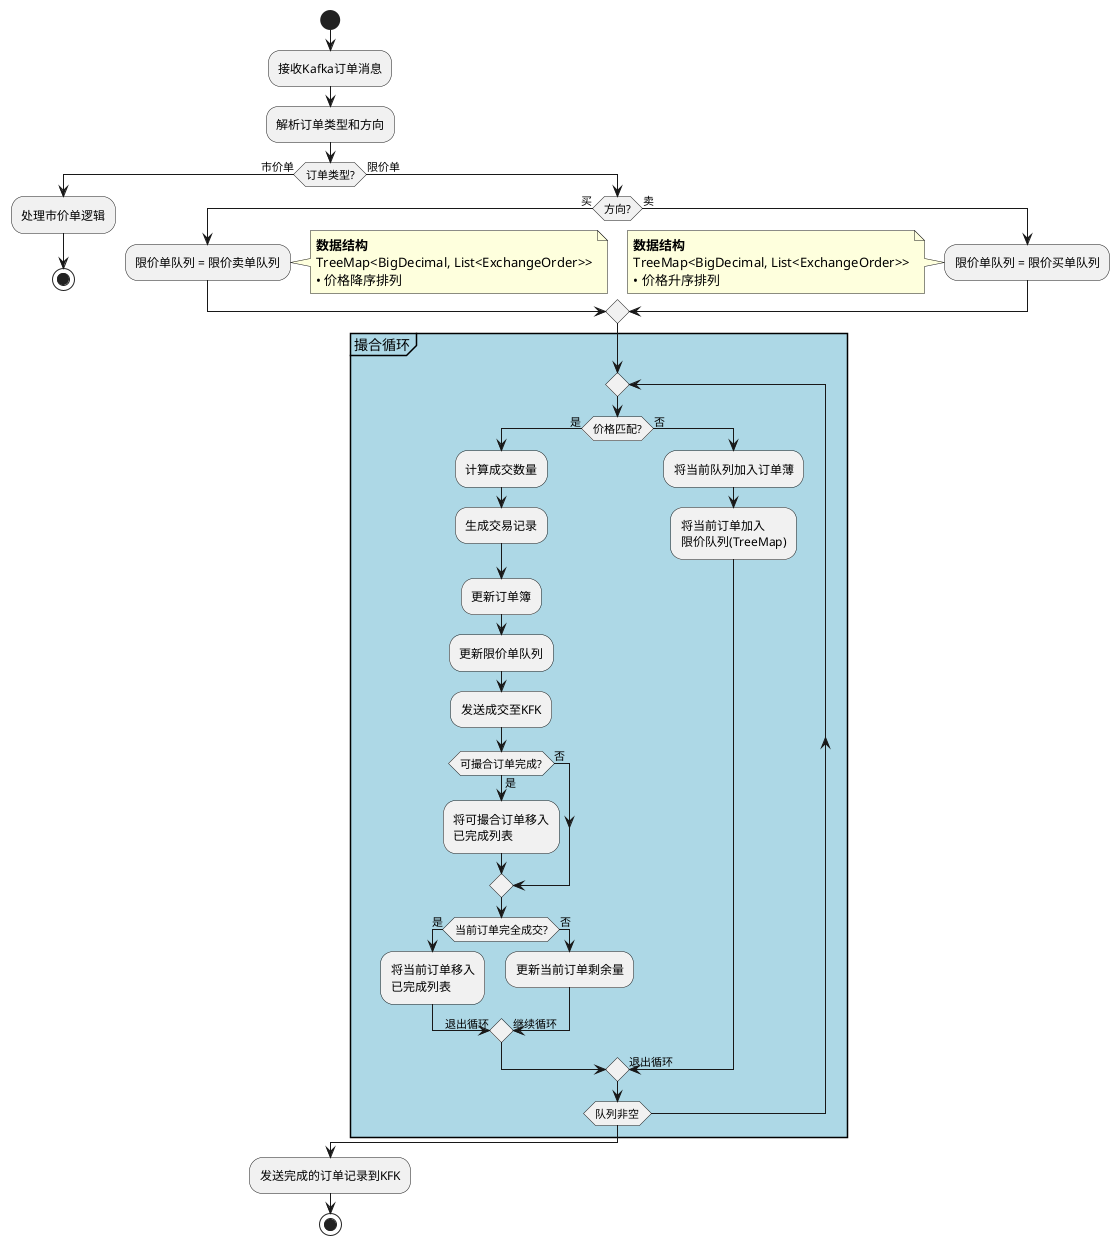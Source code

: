 @startuml 限价单撮合流程（含订单簿管理）

start
:接收Kafka订单消息;
:解析订单类型和方向;

if (订单类型?) then (市价单)
    :处理市价单逻辑;
    stop
else (限价单)
    if (方向?) then (买)
        :限价单队列 = 限价卖单队列;
        note right: **数据结构**\nTreeMap<BigDecimal, List<ExchangeOrder>>\n• 价格降序排列
    else (卖)
        :限价单队列 = 限价买单队列;
        note left: **数据结构**\nTreeMap<BigDecimal, List<ExchangeOrder>>\n• 价格升序排列
    endif

    partition 撮合循环 #LightBlue {
        repeat
            if (价格匹配?) then (是)
                :计算成交数量;
                :生成交易记录;
                :更新订单簿;
                :更新限价单队列;
                :发送成交至KFK;

                if (可撮合订单完成?) then (是)
                    :将可撮合订单移入\n已完成列表;
                else(否)
                endif

                if (当前订单完全成交?) then (是)
                    :将当前订单移入\n已完成列表;
                    -> 退出循环;
                else (否)
                    :更新当前订单剩余量;
                    -> 继续循环;
                endif
            else (否)
                :将当前队列加入订单薄;
                :将当前订单加入\n限价队列(TreeMap);
                -> 退出循环;
            endif
        repeat while (队列非空)
    }
endif

:发送完成的订单记录到KFK;

stop
@enduml
